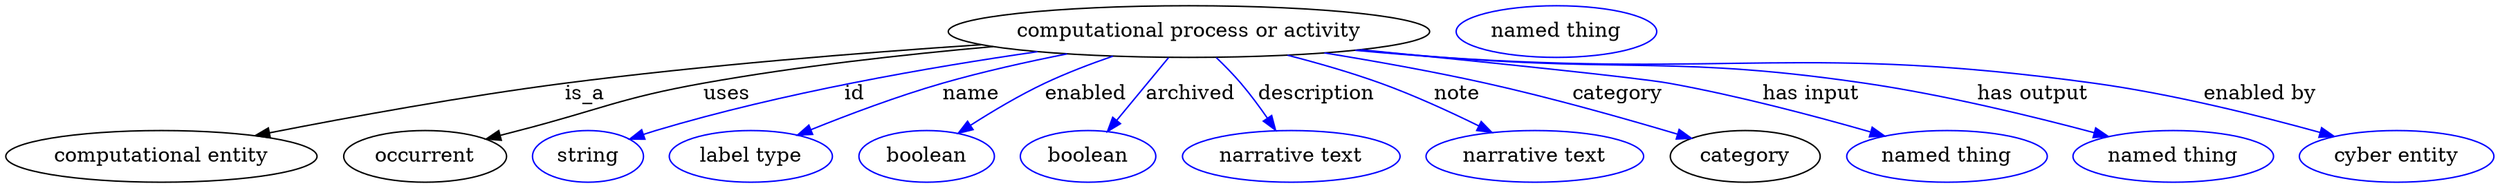 digraph {
	graph [bb="0,0,1722.5,123"];
	node [label="\N"];
	"computational process or activity"	 [height=0.5,
		label="computational process or activity",
		pos="818.89,105",
		width=4.6399];
	"computational entity"	 [height=0.5,
		pos="107.89,18",
		width=2.997];
	"computational process or activity" -> "computational entity"	 [label=is_a,
		lp="401.89,61.5",
		pos="e,175.21,32.155 672.38,96.297 588.82,90.45 482.24,81.503 387.89,69 318.92,59.861 241.12,45.348 185.07,34.136"];
	occurrent	 [height=0.5,
		pos="289.89,18",
		width=1.5707];
	"computational process or activity" -> occurrent	 [label=uses,
		lp="499.39,61.5",
		pos="e,332.83,29.791 680.91,94.838 619.92,89.159 547.53,80.794 482.89,69 425.52,58.532 412.25,51.006 355.89,36 351.58,34.852 347.11,33.653 \
342.62,32.442"];
	id	 [color=blue,
		height=0.5,
		label=string,
		pos="402.89,18",
		width=1.0652];
	"computational process or activity" -> id	 [color=blue,
		label=id,
		lp="586.89,61.5",
		pos="e,432.02,29.834 709.51,91.31 635.23,80.376 535.34,62.454 449.89,36 447.15,35.152 444.34,34.226 441.53,33.255",
		style=solid];
	name	 [color=blue,
		height=0.5,
		label="label type",
		pos="515.89,18",
		width=1.5707];
	"computational process or activity" -> name	 [color=blue,
		label=name,
		lp="669.89,61.5",
		pos="e,549.82,32.577 733.57,89.489 706.59,83.875 676.79,76.934 649.89,69 619.09,59.916 585.3,47.035 559.35,36.491",
		style=solid];
	enabled	 [color=blue,
		height=0.5,
		label=boolean,
		pos="636.89,18",
		width=1.2999];
	"computational process or activity" -> enabled	 [color=blue,
		label=enabled,
		lp="747.39,61.5",
		pos="e,659.48,33.856 764.84,87.888 749.7,82.469 733.42,76.037 718.89,69 701.36,60.51 682.85,49.22 667.86,39.421",
		style=solid];
	archived	 [color=blue,
		height=0.5,
		label=boolean,
		pos="748.89,18",
		width=1.2999];
	"computational process or activity" -> archived	 [color=blue,
		label=archived,
		lp="820.39,61.5",
		pos="e,762.9,35.41 804.39,86.974 794.21,74.325 780.46,57.241 769.2,43.24",
		style=solid];
	description	 [color=blue,
		height=0.5,
		label="narrative text",
		pos="888.89,18",
		width=2.0943];
	"computational process or activity" -> description	 [color=blue,
		label=description,
		lp="907.89,61.5",
		pos="e,878.52,36.148 838.94,87.088 844.69,81.539 850.78,75.238 855.89,69 862.01,61.534 867.97,52.885 873.11,44.855",
		style=solid];
	note	 [color=blue,
		height=0.5,
		label="narrative text",
		pos="1057.9,18",
		width=2.0943];
	"computational process or activity" -> note	 [color=blue,
		label=note,
		lp="1004.9,61.5",
		pos="e,1027.8,34.52 889.92,88.601 910.49,83.134 932.81,76.498 952.89,69 975.24,60.655 999.24,49.199 1018.6,39.258",
		style=solid];
	category	 [height=0.5,
		pos="1202.9,18",
		width=1.4443];
	"computational process or activity" -> category	 [color=blue,
		label=category,
		lp="1113.9,61.5",
		pos="e,1163.2,29.785 915.19,90.258 949.92,84.393 989.31,77.104 1024.9,69 1077.6,57.001 1090,50.979 1141.9,36 1145.7,34.912 1149.6,33.779 \
1153.5,32.634",
		style=solid];
	"has input"	 [color=blue,
		height=0.5,
		label="named thing",
		pos="1342.9,18",
		width=1.9318];
	"computational process or activity" -> "has input"	 [color=blue,
		label="has input",
		lp="1248.4,61.5",
		pos="e,1298.1,31.886 940.88,92.628 1026.5,83.786 1129.4,72.807 1149.9,69 1197.1,60.242 1249.8,46.016 1288.2,34.811",
		style=solid];
	"has output"	 [color=blue,
		height=0.5,
		label="named thing",
		pos="1499.9,18",
		width=1.9318];
	"computational process or activity" -> "has output"	 [color=blue,
		label="has output",
		lp="1402.4,61.5",
		pos="e,1453.6,31.479 937.17,92.245 956.45,90.356 976.22,88.532 994.89,87 1124,76.406 1157.7,88.091 1285.9,69 1340.2,60.909 1401,45.816 \
1443.9,34.14",
		style=solid];
	"enabled by"	 [color=blue,
		height=0.5,
		label="cyber entity",
		pos="1654.9,18",
		width=1.8776];
	"computational process or activity" -> "enabled by"	 [color=blue,
		label="enabled by",
		lp="1560.4,61.5",
		pos="e,1610.3,31.551 935.25,92.073 955.13,90.158 975.59,88.372 994.89,87 1194.5,72.811 1246.7,96.755 1444.9,69 1498.6,61.487 1558.5,46.219 \
1600.6,34.338",
		style=solid];
	"named thing_category"	 [color=blue,
		height=0.5,
		label="named thing",
		pos="1073.9,105",
		width=1.9318];
}
